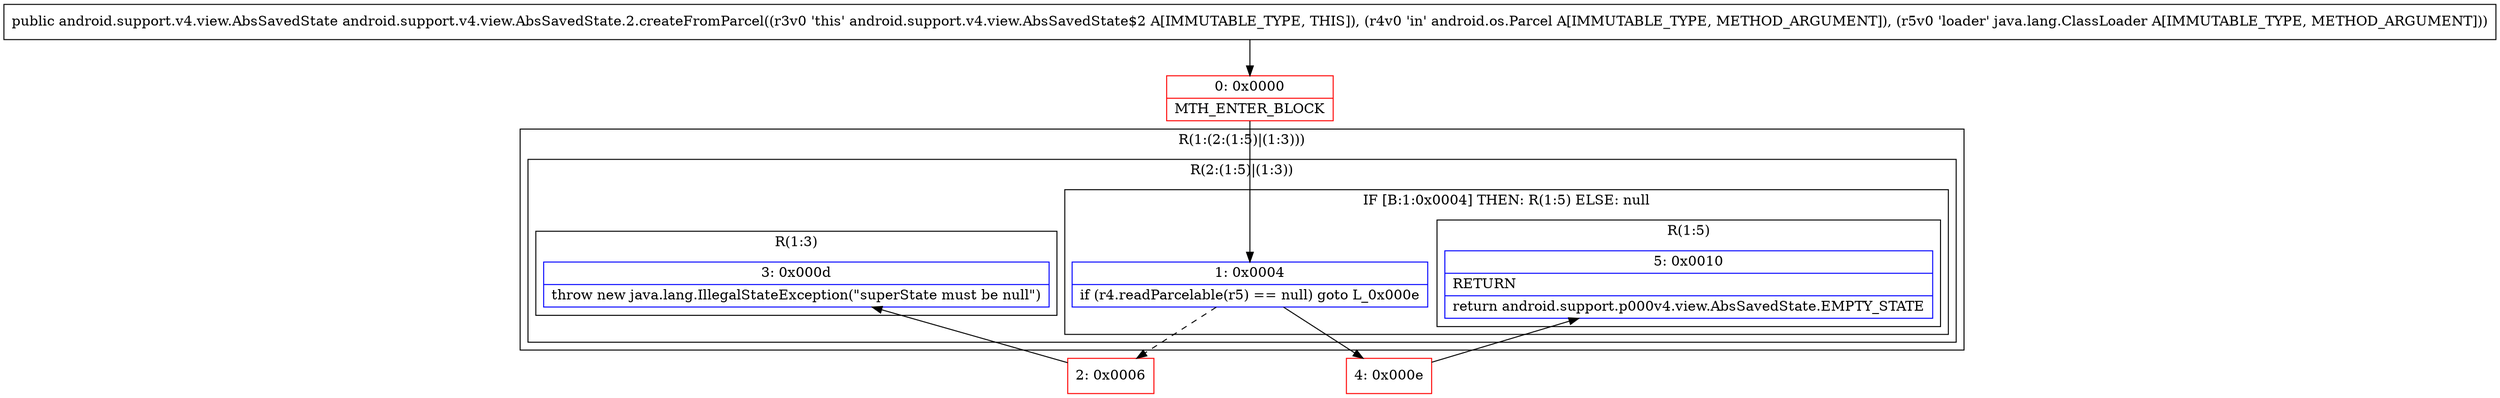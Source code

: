 digraph "CFG forandroid.support.v4.view.AbsSavedState.2.createFromParcel(Landroid\/os\/Parcel;Ljava\/lang\/ClassLoader;)Landroid\/support\/v4\/view\/AbsSavedState;" {
subgraph cluster_Region_615456789 {
label = "R(1:(2:(1:5)|(1:3)))";
node [shape=record,color=blue];
subgraph cluster_Region_1786509071 {
label = "R(2:(1:5)|(1:3))";
node [shape=record,color=blue];
subgraph cluster_IfRegion_659875968 {
label = "IF [B:1:0x0004] THEN: R(1:5) ELSE: null";
node [shape=record,color=blue];
Node_1 [shape=record,label="{1\:\ 0x0004|if (r4.readParcelable(r5) == null) goto L_0x000e\l}"];
subgraph cluster_Region_840291443 {
label = "R(1:5)";
node [shape=record,color=blue];
Node_5 [shape=record,label="{5\:\ 0x0010|RETURN\l|return android.support.p000v4.view.AbsSavedState.EMPTY_STATE\l}"];
}
}
subgraph cluster_Region_1869084076 {
label = "R(1:3)";
node [shape=record,color=blue];
Node_3 [shape=record,label="{3\:\ 0x000d|throw new java.lang.IllegalStateException(\"superState must be null\")\l}"];
}
}
}
Node_0 [shape=record,color=red,label="{0\:\ 0x0000|MTH_ENTER_BLOCK\l}"];
Node_2 [shape=record,color=red,label="{2\:\ 0x0006}"];
Node_4 [shape=record,color=red,label="{4\:\ 0x000e}"];
MethodNode[shape=record,label="{public android.support.v4.view.AbsSavedState android.support.v4.view.AbsSavedState.2.createFromParcel((r3v0 'this' android.support.v4.view.AbsSavedState$2 A[IMMUTABLE_TYPE, THIS]), (r4v0 'in' android.os.Parcel A[IMMUTABLE_TYPE, METHOD_ARGUMENT]), (r5v0 'loader' java.lang.ClassLoader A[IMMUTABLE_TYPE, METHOD_ARGUMENT])) }"];
MethodNode -> Node_0;
Node_1 -> Node_2[style=dashed];
Node_1 -> Node_4;
Node_0 -> Node_1;
Node_2 -> Node_3;
Node_4 -> Node_5;
}

